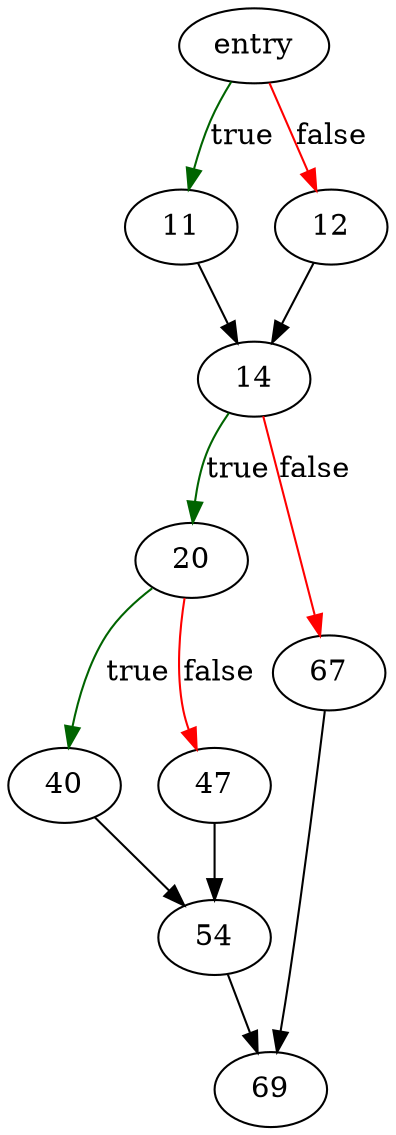 digraph "vdbeIncrMergerNew" {
	// Node definitions.
	3 [label=entry];
	11;
	12;
	14;
	20;
	40;
	47;
	54;
	67;
	69;

	// Edge definitions.
	3 -> 11 [
		color=darkgreen
		label=true
	];
	3 -> 12 [
		color=red
		label=false
	];
	11 -> 14;
	12 -> 14;
	14 -> 20 [
		color=darkgreen
		label=true
	];
	14 -> 67 [
		color=red
		label=false
	];
	20 -> 40 [
		color=darkgreen
		label=true
	];
	20 -> 47 [
		color=red
		label=false
	];
	40 -> 54;
	47 -> 54;
	54 -> 69;
	67 -> 69;
}